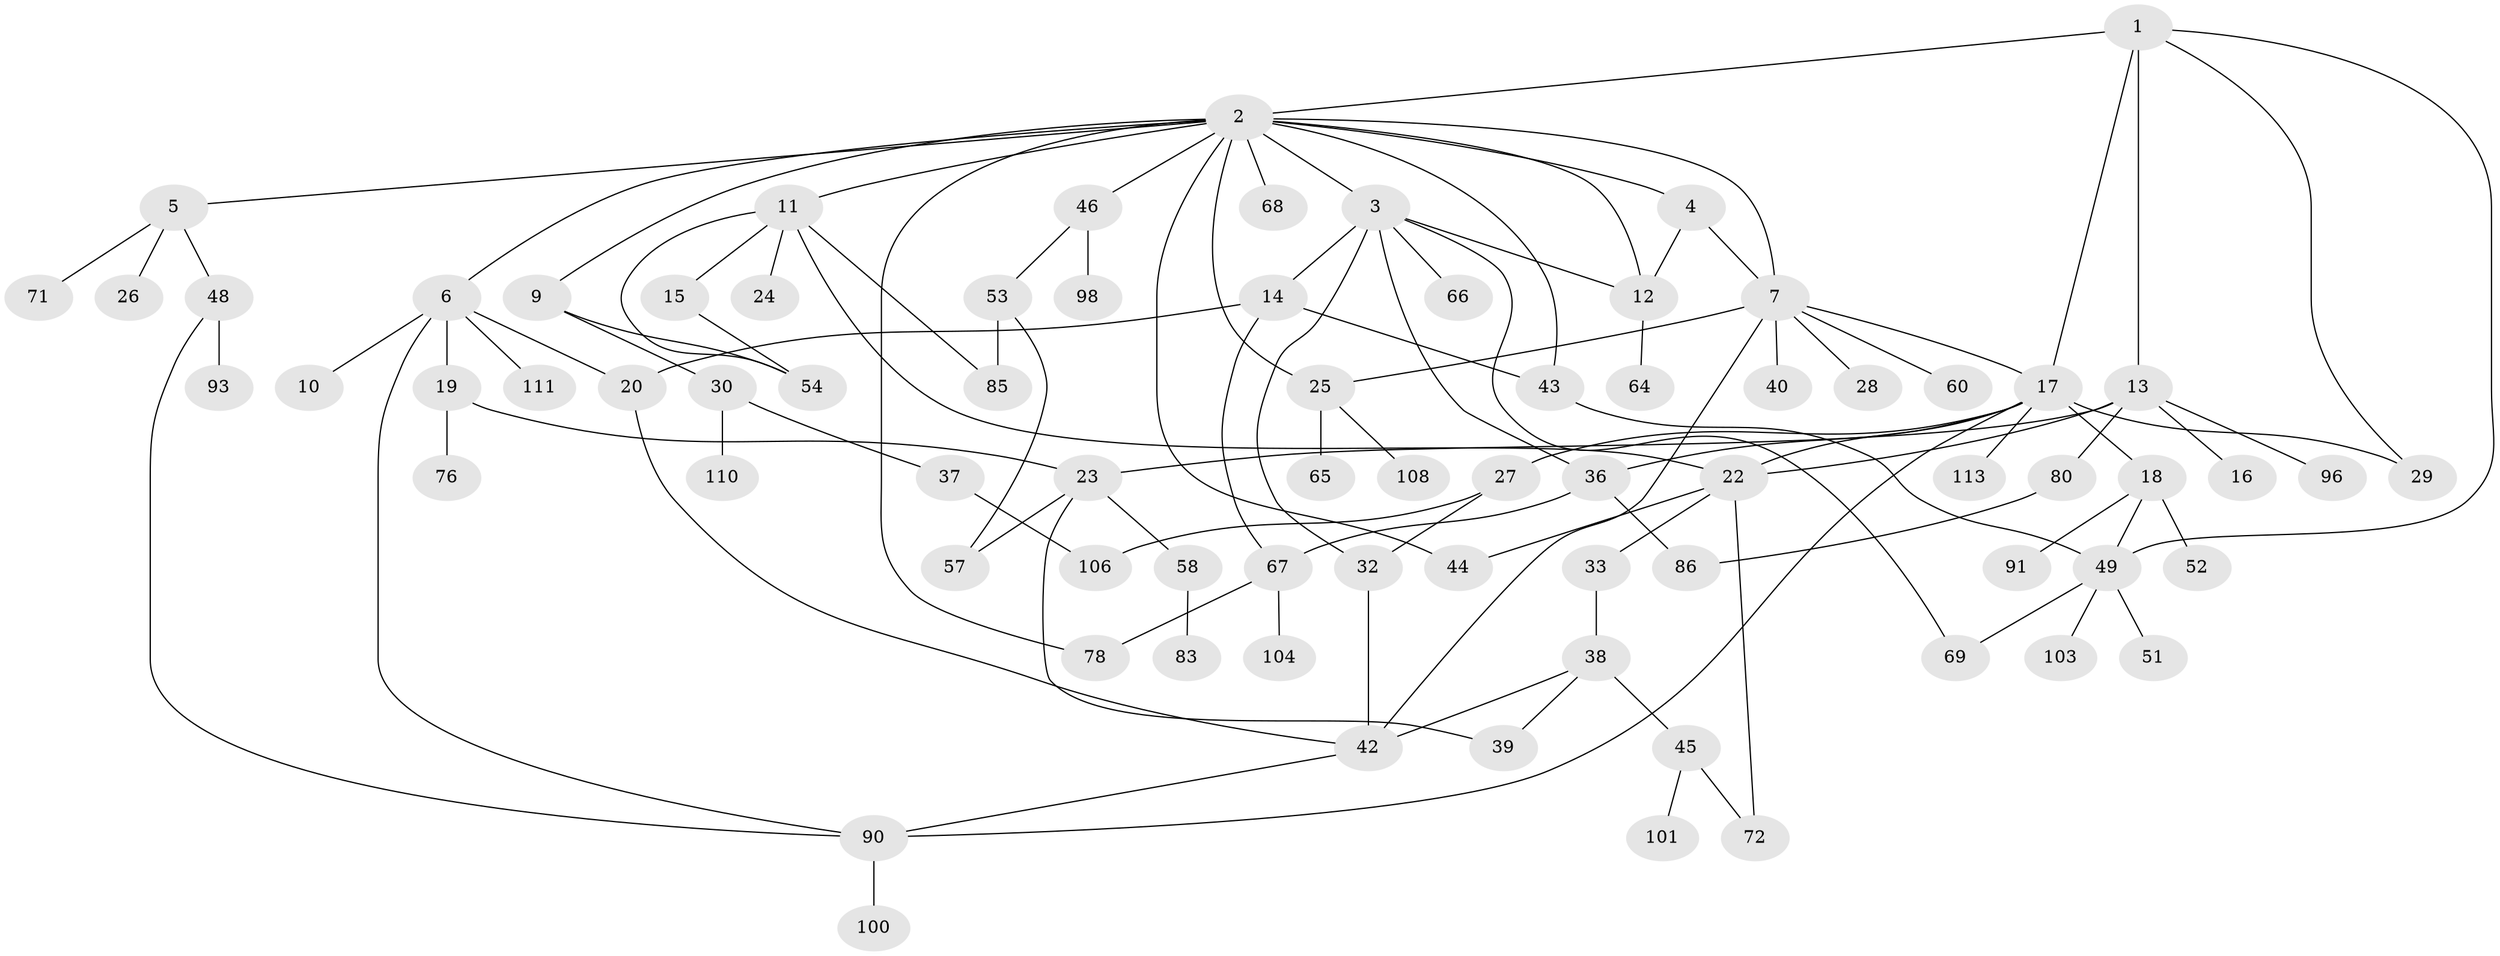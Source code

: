 // original degree distribution, {5: 0.05309734513274336, 11: 0.008849557522123894, 7: 0.017699115044247787, 3: 0.1592920353982301, 4: 0.1415929203539823, 6: 0.017699115044247787, 1: 0.2743362831858407, 2: 0.3185840707964602, 8: 0.008849557522123894}
// Generated by graph-tools (version 1.1) at 2025/41/03/06/25 10:41:29]
// undirected, 77 vertices, 109 edges
graph export_dot {
graph [start="1"]
  node [color=gray90,style=filled];
  1 [super="+34"];
  2 [super="+8"];
  3 [super="+109"];
  4 [super="+59"];
  5 [super="+35"];
  6 [super="+50"];
  7 [super="+82"];
  9;
  10;
  11 [super="+107"];
  12;
  13 [super="+21"];
  14 [super="+105"];
  15 [super="+63"];
  16 [super="+31"];
  17 [super="+77"];
  18 [super="+79"];
  19;
  20 [super="+112"];
  22 [super="+89"];
  23 [super="+56"];
  24;
  25 [super="+47"];
  26;
  27 [super="+41"];
  28;
  29;
  30 [super="+97"];
  32 [super="+55"];
  33;
  36 [super="+75"];
  37;
  38;
  39;
  40 [super="+62"];
  42 [super="+88"];
  43;
  44;
  45 [super="+61"];
  46;
  48;
  49 [super="+74"];
  51 [super="+73"];
  52;
  53;
  54 [super="+84"];
  57;
  58 [super="+81"];
  60;
  64;
  65 [super="+94"];
  66;
  67 [super="+70"];
  68 [super="+87"];
  69;
  71 [super="+102"];
  72;
  76;
  78 [super="+95"];
  80;
  83;
  85;
  86;
  90 [super="+92"];
  91;
  93;
  96;
  98 [super="+99"];
  100;
  101;
  103;
  104;
  106;
  108;
  110;
  111;
  113;
  1 -- 2;
  1 -- 13;
  1 -- 49;
  1 -- 17;
  1 -- 29;
  2 -- 3 [weight=2];
  2 -- 4;
  2 -- 5;
  2 -- 6;
  2 -- 11;
  2 -- 12;
  2 -- 44;
  2 -- 78;
  2 -- 68;
  2 -- 25;
  2 -- 9;
  2 -- 43;
  2 -- 46;
  2 -- 7;
  3 -- 14;
  3 -- 32;
  3 -- 36;
  3 -- 66;
  3 -- 12;
  3 -- 69;
  4 -- 7;
  4 -- 12;
  5 -- 26;
  5 -- 71;
  5 -- 48;
  6 -- 10;
  6 -- 19;
  6 -- 90;
  6 -- 20;
  6 -- 111;
  7 -- 17;
  7 -- 28;
  7 -- 40;
  7 -- 60;
  7 -- 42;
  7 -- 25;
  9 -- 30;
  9 -- 54;
  11 -- 15;
  11 -- 24;
  11 -- 85;
  11 -- 54;
  11 -- 22;
  12 -- 64;
  13 -- 16;
  13 -- 80;
  13 -- 96;
  13 -- 22;
  13 -- 23;
  14 -- 20;
  14 -- 43;
  14 -- 67;
  15 -- 54;
  17 -- 18 [weight=2];
  17 -- 22 [weight=2];
  17 -- 27;
  17 -- 29;
  17 -- 113;
  17 -- 90;
  17 -- 36;
  18 -- 49;
  18 -- 52;
  18 -- 91;
  19 -- 23;
  19 -- 76;
  20 -- 42;
  22 -- 33;
  22 -- 72;
  22 -- 44;
  23 -- 58;
  23 -- 57;
  23 -- 39;
  25 -- 65;
  25 -- 108;
  27 -- 32;
  27 -- 106;
  30 -- 37;
  30 -- 110;
  32 -- 42;
  33 -- 38;
  36 -- 67;
  36 -- 86;
  37 -- 106;
  38 -- 39;
  38 -- 45;
  38 -- 42;
  42 -- 90;
  43 -- 49;
  45 -- 101;
  45 -- 72;
  46 -- 53;
  46 -- 98;
  48 -- 93;
  48 -- 90;
  49 -- 51;
  49 -- 69;
  49 -- 103;
  53 -- 57;
  53 -- 85;
  58 -- 83;
  67 -- 104;
  67 -- 78;
  80 -- 86;
  90 -- 100;
}
